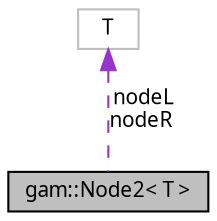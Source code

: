 digraph "gam::Node2&lt; T &gt;"
{
 // LATEX_PDF_SIZE
  bgcolor="transparent";
  edge [fontname="FreeSans.ttf",fontsize="10",labelfontname="FreeSans.ttf",labelfontsize="10"];
  node [fontname="FreeSans.ttf",fontsize="10",shape=record];
  Node1 [label="gam::Node2\< T \>",height=0.2,width=0.4,color="black", fillcolor="grey75", style="filled", fontcolor="black",tooltip="Doubly-linked node."];
  Node2 -> Node1 [dir="back",color="darkorchid3",fontsize="10",style="dashed",label=" nodeL\nnodeR" ,fontname="FreeSans.ttf"];
  Node2 [label="T",height=0.2,width=0.4,color="grey75",tooltip=" "];
}
